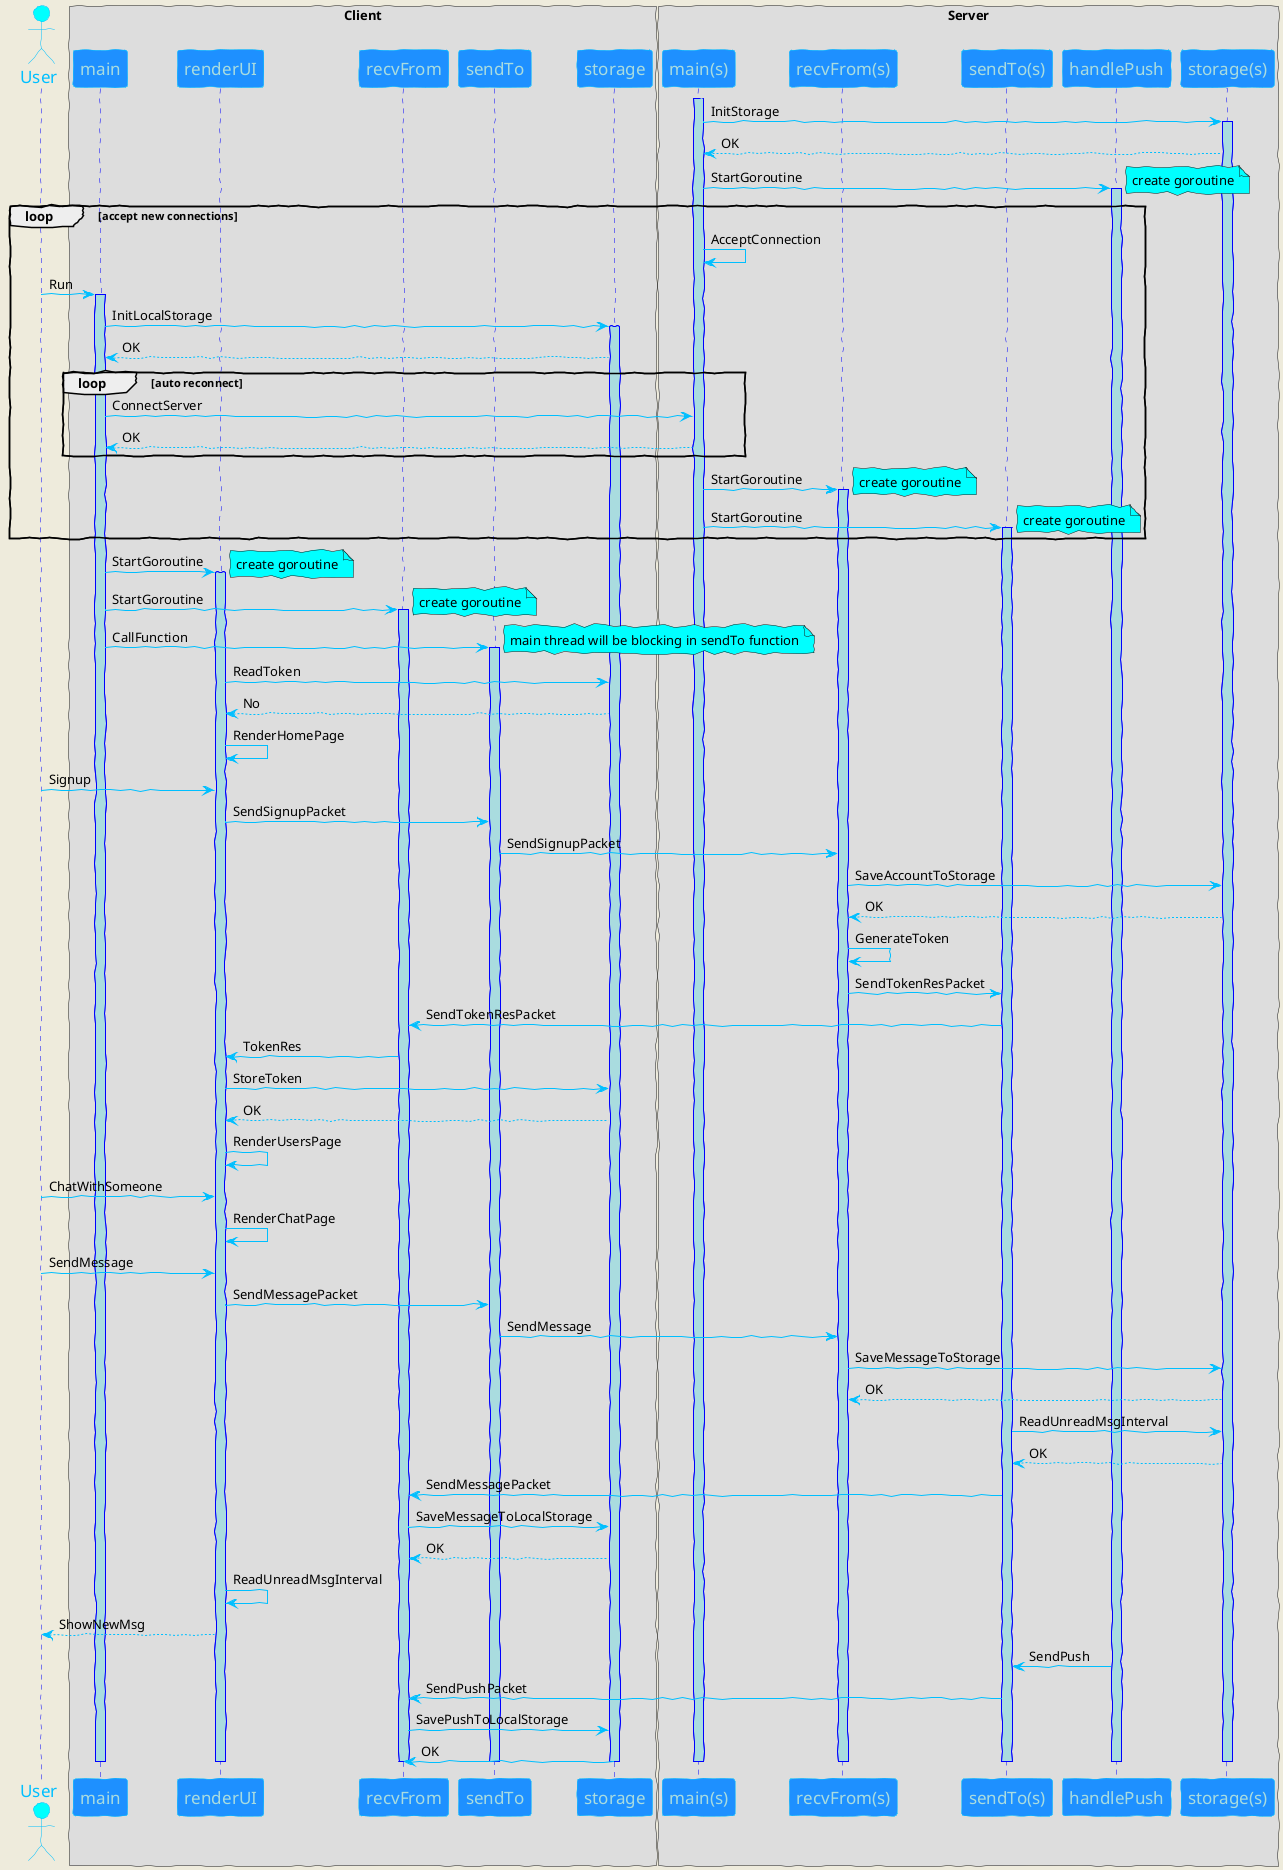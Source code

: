 @startuml gochat-sequence-uml
skinparam backgroundColor #EEEBDC
skinparam handwritten true
skinparam MaxMessageSize 4

skinparam sequence {
ArrowColor DeepSkyBlue
ActorBorderColor DeepSkyBlue
LifeLineBorderColor blue
LifeLineBackgroundColor #A9DCDF

ParticipantBorderColor DeepSkyBlue
ParticipantBackgroundColor DodgerBlue
ParticipantFontName Impact
ParticipantFontSize 17
ParticipantFontColor #A9DCDF

ActorBackgroundColor aqua
ActorFontColor DeepSkyBlue
ActorFontSize 17
ActorFontName Aapex
}

actor User

box "Client"
participant main
participant renderUI
participant recvFrom
participant sendTo
participant storage
end box

box "Server"
participant "main(s)" as mains
participant "recvFrom(s)" as rfs
participant "sendTo(s)" as sts
participant handlePush
participant "storage(s)" as ss
end box

activate mains
mains -> ss : InitStorage
activate ss
ss --> mains : OK

mains -> handlePush : StartGoroutine
note right #aqua : create goroutine
activate handlePush

loop accept new connections
mains -> mains : AcceptConnection

User -> main : Run
activate main

main -> storage : InitLocalStorage
activate storage

storage --> main : OK

loop auto reconnect
main -> mains : ConnectServer
mains --> main : OK
end

mains -> rfs : StartGoroutine
note right #aqua : create goroutine
activate rfs

mains -> sts : StartGoroutine
note right #aqua : create goroutine
activate sts
end

main -> renderUI : StartGoroutine
note right #aqua : create goroutine
activate renderUI

main -> recvFrom : StartGoroutine
note right #aqua : create goroutine
activate recvFrom

main -> sendTo : CallFunction
note right #aqua : main thread will be blocking in sendTo function
activate sendTo

renderUI -> storage : ReadToken
storage --> renderUI : No

renderUI -> renderUI : RenderHomePage

User -> renderUI : Signup
renderUI -> sendTo : SendSignupPacket

sendTo -> rfs : SendSignupPacket
rfs -> ss : SaveAccountToStorage
ss --> rfs : OK
rfs -> rfs : GenerateToken
rfs -> sts : SendTokenResPacket
sts -> recvFrom : SendTokenResPacket
recvFrom -> renderUI : TokenRes
renderUI -> storage : StoreToken
storage --> renderUI : OK
renderUI -> renderUI : RenderUsersPage

User -> renderUI : ChatWithSomeone
renderUI -> renderUI : RenderChatPage

User -> renderUI : SendMessage
renderUI -> sendTo : SendMessagePacket
sendTo -> rfs : SendMessage
rfs -> ss : SaveMessageToStorage
ss --> rfs : OK

sts -> ss : ReadUnreadMsgInterval
ss --> sts : OK
sts -> recvFrom : SendMessagePacket
recvFrom -> storage : SaveMessageToLocalStorage
storage --> recvFrom : OK

renderUI -> renderUI : ReadUnreadMsgInterval
renderUI --> User : ShowNewMsg

handlePush -> sts : SendPush
sts -> recvFrom : SendPushPacket
recvFrom -> storage : SavePushToLocalStorage
storage -> recvFrom : OK

deactivate sts
deactivate rfs
deactivate handlePush
deactivate sendTo
deactivate recvFrom
deactivate renderUI
deactivate storage
deactivate main
deactivate ss
deactivate mains
@enduml